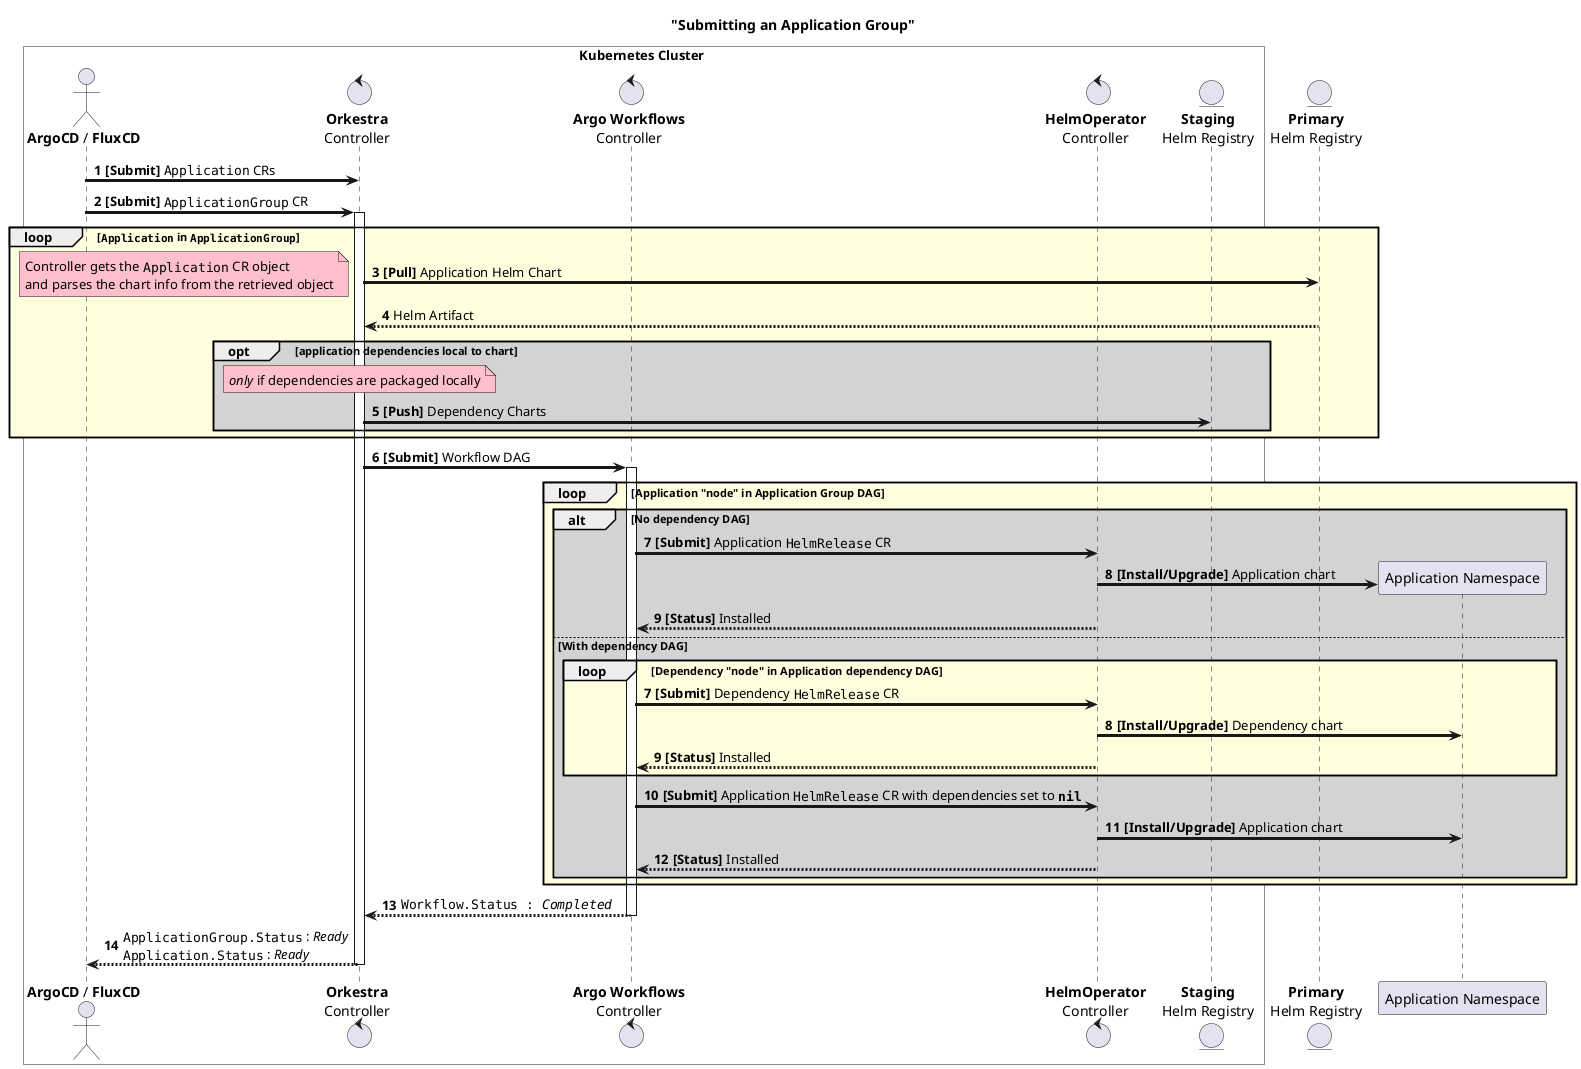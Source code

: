 @startuml

title ""Submitting an Application Group""

' skinparams
skinparam sequenceArrowThickness 3

' options
autonumber

' define all participants
box Kubernetes Cluster #white
actor admin as "**ArgoCD** / **FluxCD**"
control orkestra as "**Orkestra**\nController"
control argo as "**Argo Workflows**\nController"
control helmop as "**HelmOperator**\nController"
entity harbor as "**Staging**\nHelm Registry"
end box

entity helm as "**Primary**\nHelm Registry"

admin -> orkestra: **[Submit]** ""Application"" CRs
admin -> orkestra: **[Submit]** ""ApplicationGroup"" CR

activate orkestra

loop #lightyellow ""Application"" in ""ApplicationGroup""
    orkestra -> helm: **[Pull]** Application Helm Chart
    note left #pink
        Controller gets the ""Application"" CR object
        and parses the chart info from the retrieved object
    end note
    helm --> orkestra: Helm Artifact
    opt #lightgrey application dependencies local to chart
        note over orkestra #pink
            //only// if dependencies are packaged locally
        end note
        orkestra -> harbor: **[Push]** Dependency Charts
    end
end

orkestra -> argo: **[Submit]** Workflow DAG
activate argo
    'Each Application node in ApplicationGroup DAG
    loop #lightyellow Application "node" in Application Group DAG
        alt #lightgrey No dependency DAG
            autonumber 7
            argo -> helmop:**[Submit]** Application ""HelmRelease"" CR
            helmop -> "Application Namespace" **: **[Install/Upgrade]** Application chart
            helmop --> argo:**[Status]** Installed
        else With dependency DAG
            autonumber 7
            'Each dependency in Application dependency DAG
            loop #lightyellow Dependency "node" in Application dependency DAG
                argo -> helmop:**[Submit]** Dependency ""HelmRelease"" CR
                helmop -> "Application Namespace": **[Install/Upgrade]** Dependency chart
                helmop --> argo:**[Status]** Installed
            end loop
            argo -> helmop:**[Submit] **Application ""HelmRelease"" CR with dependencies set to ""**nil**""
            helmop -> "Application Namespace": **[Install/Upgrade]** Application chart
            helmop --> argo:**[Status]** Installed
        end
    end loop
return ""Workflow.Status : //Completed// ""
return ""ApplicationGroup.Status"" : //Ready//\n""Application.Status"" : //Ready//

@enduml